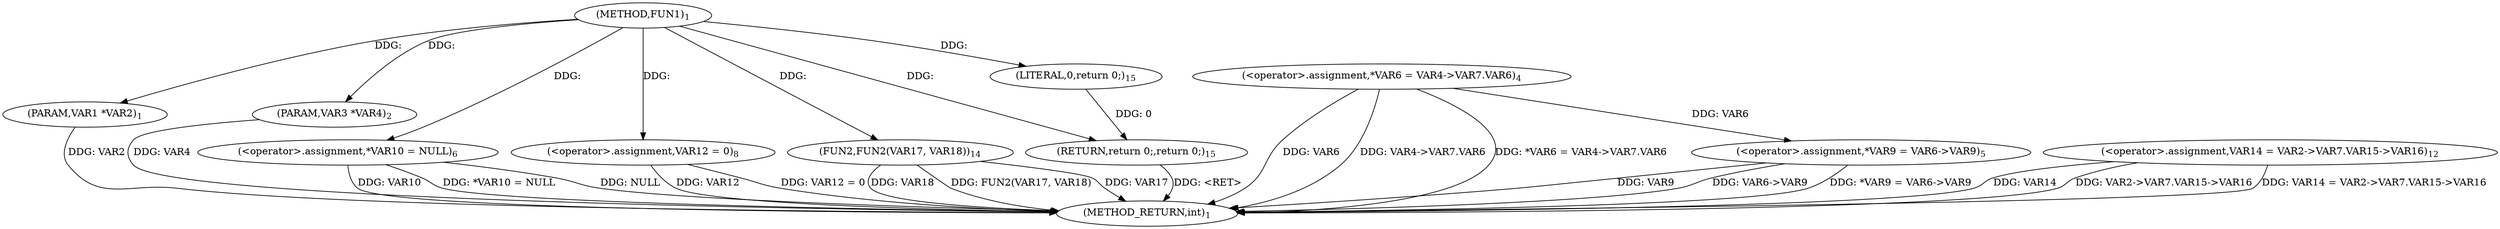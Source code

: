 digraph "FUN1" {  
"8" [label = <(METHOD,FUN1)<SUB>1</SUB>> ]
"52" [label = <(METHOD_RETURN,int)<SUB>1</SUB>> ]
"9" [label = <(PARAM,VAR1 *VAR2)<SUB>1</SUB>> ]
"10" [label = <(PARAM,VAR3 *VAR4)<SUB>2</SUB>> ]
"13" [label = <(&lt;operator&gt;.assignment,*VAR6 = VAR4-&gt;VAR7.VAR6)<SUB>4</SUB>> ]
"21" [label = <(&lt;operator&gt;.assignment,*VAR9 = VAR6-&gt;VAR9)<SUB>5</SUB>> ]
"27" [label = <(&lt;operator&gt;.assignment,*VAR10 = NULL)<SUB>6</SUB>> ]
"32" [label = <(&lt;operator&gt;.assignment,VAR12 = 0)<SUB>8</SUB>> ]
"36" [label = <(&lt;operator&gt;.assignment,VAR14 = VAR2-&gt;VAR7.VAR15-&gt;VAR16)<SUB>12</SUB>> ]
"45" [label = <(FUN2,FUN2(VAR17, VAR18))<SUB>14</SUB>> ]
"48" [label = <(RETURN,return 0;,return 0;)<SUB>15</SUB>> ]
"49" [label = <(LITERAL,0,return 0;)<SUB>15</SUB>> ]
  "48" -> "52"  [ label = "DDG: &lt;RET&gt;"] 
  "9" -> "52"  [ label = "DDG: VAR2"] 
  "10" -> "52"  [ label = "DDG: VAR4"] 
  "13" -> "52"  [ label = "DDG: VAR6"] 
  "13" -> "52"  [ label = "DDG: VAR4-&gt;VAR7.VAR6"] 
  "13" -> "52"  [ label = "DDG: *VAR6 = VAR4-&gt;VAR7.VAR6"] 
  "21" -> "52"  [ label = "DDG: VAR9"] 
  "21" -> "52"  [ label = "DDG: VAR6-&gt;VAR9"] 
  "21" -> "52"  [ label = "DDG: *VAR9 = VAR6-&gt;VAR9"] 
  "27" -> "52"  [ label = "DDG: VAR10"] 
  "27" -> "52"  [ label = "DDG: *VAR10 = NULL"] 
  "32" -> "52"  [ label = "DDG: VAR12"] 
  "32" -> "52"  [ label = "DDG: VAR12 = 0"] 
  "36" -> "52"  [ label = "DDG: VAR14"] 
  "36" -> "52"  [ label = "DDG: VAR2-&gt;VAR7.VAR15-&gt;VAR16"] 
  "36" -> "52"  [ label = "DDG: VAR14 = VAR2-&gt;VAR7.VAR15-&gt;VAR16"] 
  "45" -> "52"  [ label = "DDG: VAR18"] 
  "45" -> "52"  [ label = "DDG: FUN2(VAR17, VAR18)"] 
  "45" -> "52"  [ label = "DDG: VAR17"] 
  "27" -> "52"  [ label = "DDG: NULL"] 
  "8" -> "9"  [ label = "DDG: "] 
  "8" -> "10"  [ label = "DDG: "] 
  "13" -> "21"  [ label = "DDG: VAR6"] 
  "8" -> "27"  [ label = "DDG: "] 
  "8" -> "32"  [ label = "DDG: "] 
  "49" -> "48"  [ label = "DDG: 0"] 
  "8" -> "48"  [ label = "DDG: "] 
  "8" -> "45"  [ label = "DDG: "] 
  "8" -> "49"  [ label = "DDG: "] 
}
